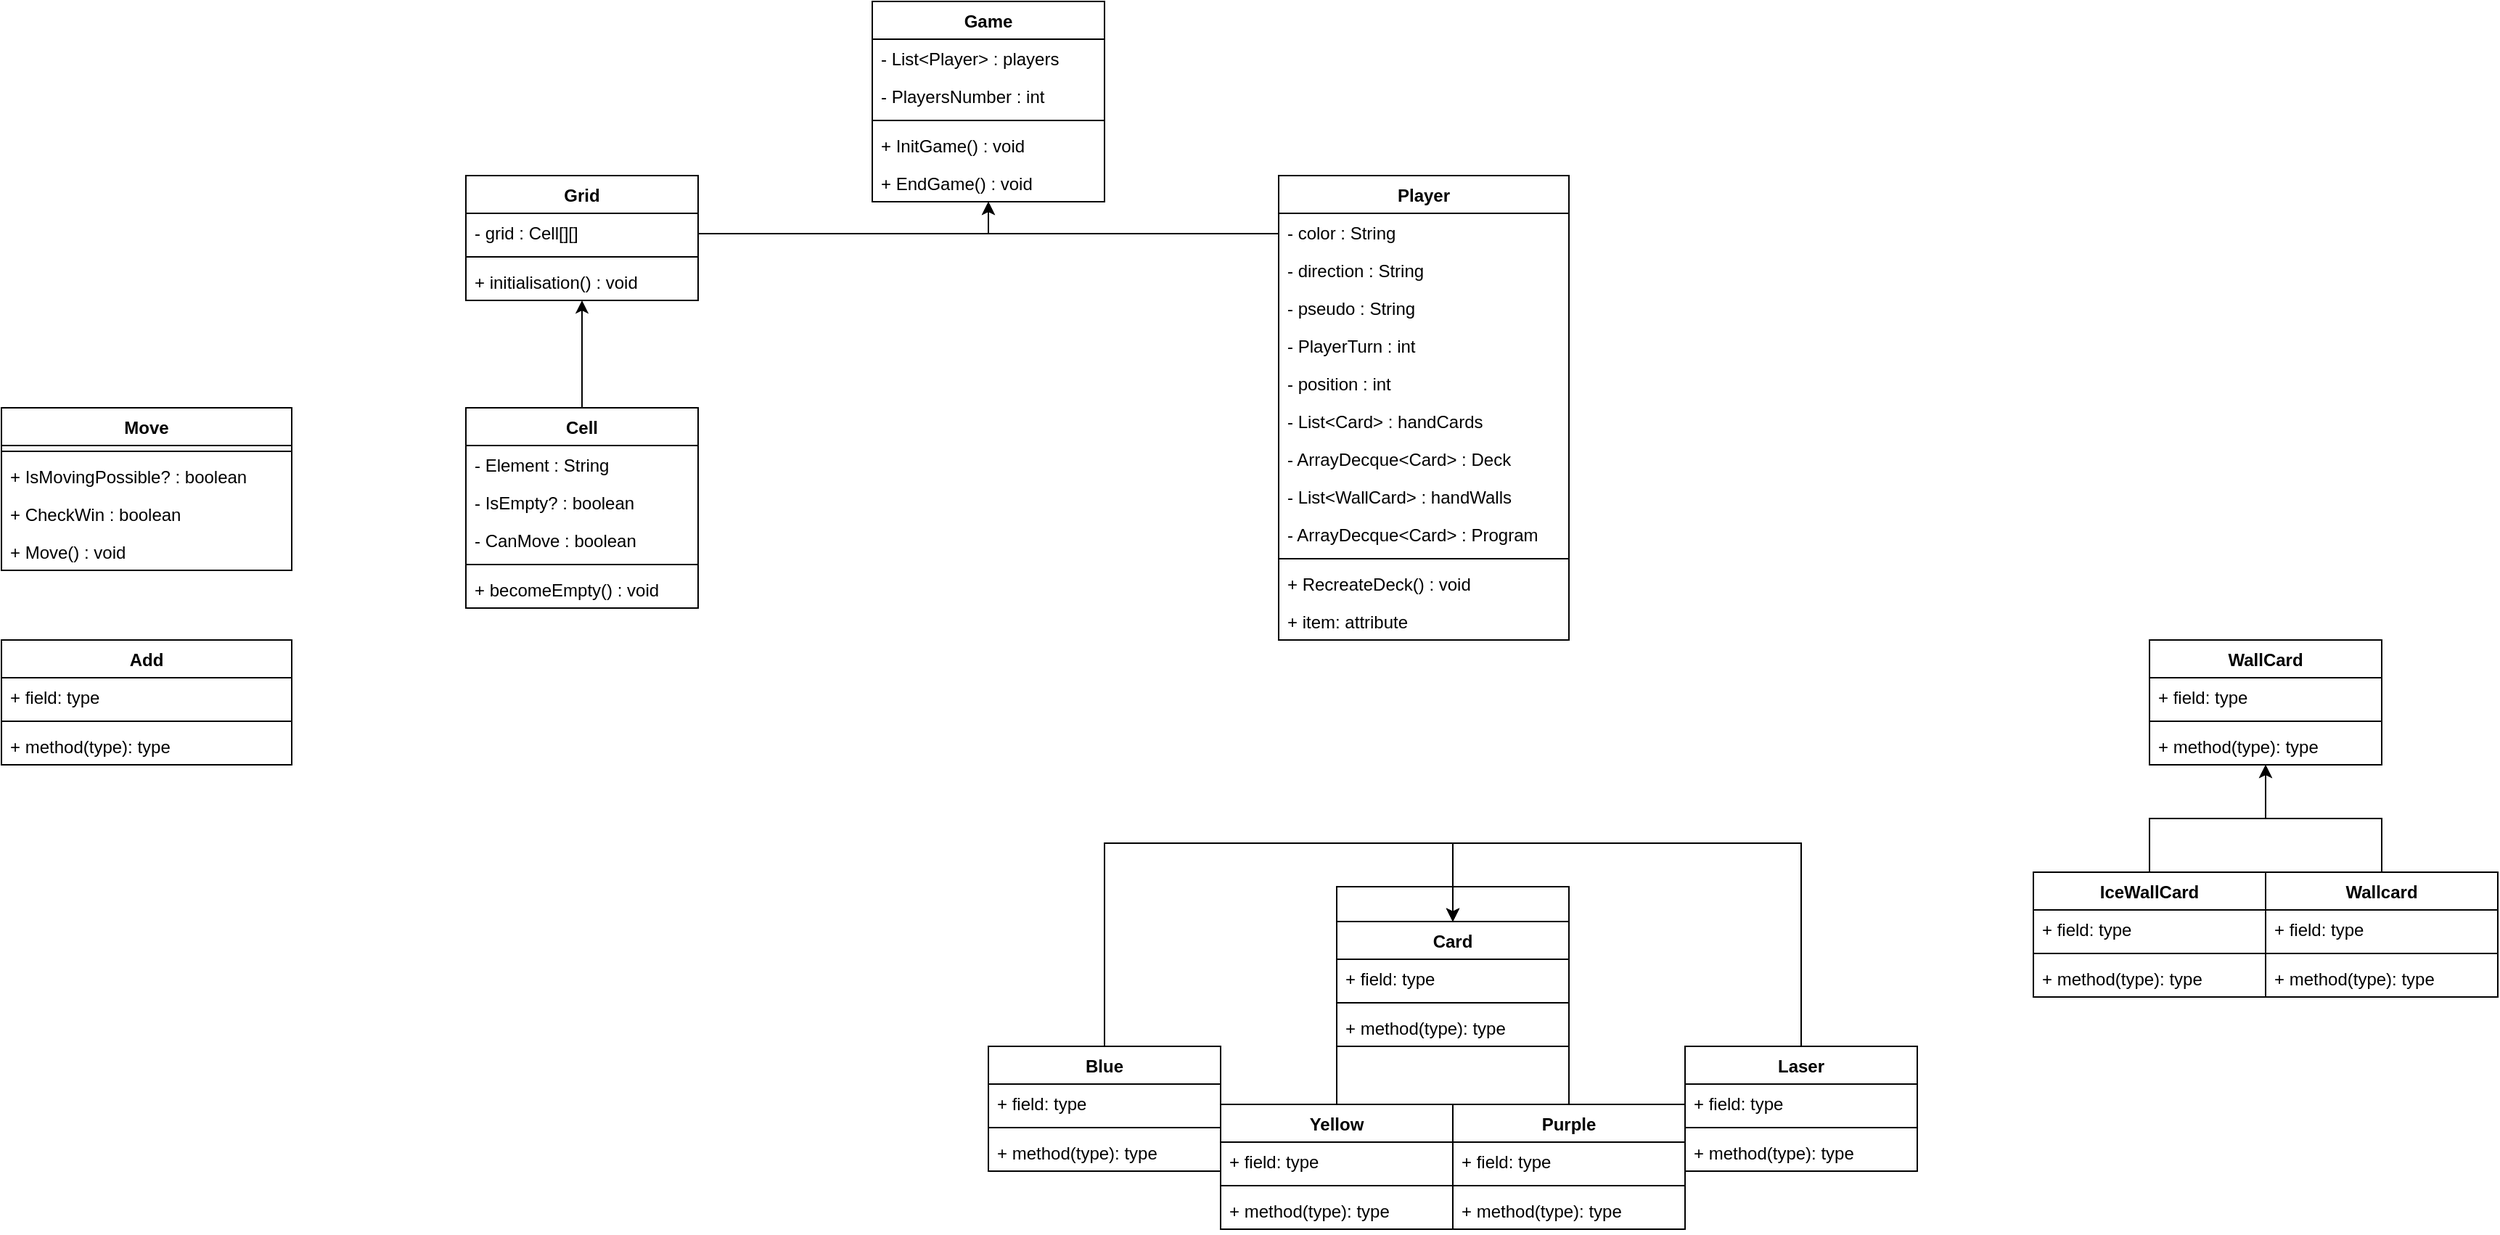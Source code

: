 <mxfile version="12.4.3" type="google" pages="1"><diagram id="YGsi7DLTFu7cuTOc_1il" name="Page-1"><mxGraphModel dx="1038" dy="1749" grid="1" gridSize="10" guides="1" tooltips="1" connect="1" arrows="1" fold="1" page="1" pageScale="1" pageWidth="827" pageHeight="1169" math="0" shadow="0"><root><mxCell id="0"/><mxCell id="1" parent="0"/><mxCell id="g-QeOxw6ADDZB69azUZp-1" value="Game" style="swimlane;fontStyle=1;align=center;verticalAlign=top;childLayout=stackLayout;horizontal=1;startSize=26;horizontalStack=0;resizeParent=1;resizeParentMax=0;resizeLast=0;collapsible=1;marginBottom=0;" parent="1" vertex="1"><mxGeometry x="720" y="-40" width="160" height="138" as="geometry"/></mxCell><mxCell id="g-QeOxw6ADDZB69azUZp-2" value="- List&lt;Player&gt; : players" style="text;strokeColor=none;fillColor=none;align=left;verticalAlign=top;spacingLeft=4;spacingRight=4;overflow=hidden;rotatable=0;points=[[0,0.5],[1,0.5]];portConstraint=eastwest;" parent="g-QeOxw6ADDZB69azUZp-1" vertex="1"><mxGeometry y="26" width="160" height="26" as="geometry"/></mxCell><mxCell id="g-QeOxw6ADDZB69azUZp-125" value="- PlayersNumber : int" style="text;strokeColor=none;fillColor=none;align=left;verticalAlign=top;spacingLeft=4;spacingRight=4;overflow=hidden;rotatable=0;points=[[0,0.5],[1,0.5]];portConstraint=eastwest;" parent="g-QeOxw6ADDZB69azUZp-1" vertex="1"><mxGeometry y="52" width="160" height="26" as="geometry"/></mxCell><mxCell id="g-QeOxw6ADDZB69azUZp-3" value="" style="line;strokeWidth=1;fillColor=none;align=left;verticalAlign=middle;spacingTop=-1;spacingLeft=3;spacingRight=3;rotatable=0;labelPosition=right;points=[];portConstraint=eastwest;" parent="g-QeOxw6ADDZB69azUZp-1" vertex="1"><mxGeometry y="78" width="160" height="8" as="geometry"/></mxCell><mxCell id="T_Rezn_fN1gFYiIHwNKa-2" value="+ InitGame() : void" style="text;strokeColor=none;fillColor=none;align=left;verticalAlign=top;spacingLeft=4;spacingRight=4;overflow=hidden;rotatable=0;points=[[0,0.5],[1,0.5]];portConstraint=eastwest;" vertex="1" parent="g-QeOxw6ADDZB69azUZp-1"><mxGeometry y="86" width="160" height="26" as="geometry"/></mxCell><mxCell id="g-QeOxw6ADDZB69azUZp-4" value="+ EndGame() : void" style="text;strokeColor=none;fillColor=none;align=left;verticalAlign=top;spacingLeft=4;spacingRight=4;overflow=hidden;rotatable=0;points=[[0,0.5],[1,0.5]];portConstraint=eastwest;" parent="g-QeOxw6ADDZB69azUZp-1" vertex="1"><mxGeometry y="112" width="160" height="26" as="geometry"/></mxCell><mxCell id="g-QeOxw6ADDZB69azUZp-26" style="edgeStyle=orthogonalEdgeStyle;rounded=0;orthogonalLoop=1;jettySize=auto;html=1;" parent="1" source="g-QeOxw6ADDZB69azUZp-9" target="g-QeOxw6ADDZB69azUZp-21" edge="1"><mxGeometry relative="1" as="geometry"/></mxCell><mxCell id="g-QeOxw6ADDZB69azUZp-9" value="Cell" style="swimlane;fontStyle=1;align=center;verticalAlign=top;childLayout=stackLayout;horizontal=1;startSize=26;horizontalStack=0;resizeParent=1;resizeParentMax=0;resizeLast=0;collapsible=1;marginBottom=0;" parent="1" vertex="1"><mxGeometry x="440" y="240" width="160" height="138" as="geometry"/></mxCell><mxCell id="g-QeOxw6ADDZB69azUZp-93" value="- Element : String" style="text;strokeColor=none;fillColor=none;align=left;verticalAlign=top;spacingLeft=4;spacingRight=4;overflow=hidden;rotatable=0;points=[[0,0.5],[1,0.5]];portConstraint=eastwest;" parent="g-QeOxw6ADDZB69azUZp-9" vertex="1"><mxGeometry y="26" width="160" height="26" as="geometry"/></mxCell><mxCell id="g-QeOxw6ADDZB69azUZp-114" value="- IsEmpty? : boolean" style="text;strokeColor=none;fillColor=none;align=left;verticalAlign=top;spacingLeft=4;spacingRight=4;overflow=hidden;rotatable=0;points=[[0,0.5],[1,0.5]];portConstraint=eastwest;" parent="g-QeOxw6ADDZB69azUZp-9" vertex="1"><mxGeometry y="52" width="160" height="26" as="geometry"/></mxCell><mxCell id="g-QeOxw6ADDZB69azUZp-126" value="- CanMove : boolean" style="text;strokeColor=none;fillColor=none;align=left;verticalAlign=top;spacingLeft=4;spacingRight=4;overflow=hidden;rotatable=0;points=[[0,0.5],[1,0.5]];portConstraint=eastwest;" parent="g-QeOxw6ADDZB69azUZp-9" vertex="1"><mxGeometry y="78" width="160" height="26" as="geometry"/></mxCell><mxCell id="g-QeOxw6ADDZB69azUZp-11" value="" style="line;strokeWidth=1;fillColor=none;align=left;verticalAlign=middle;spacingTop=-1;spacingLeft=3;spacingRight=3;rotatable=0;labelPosition=right;points=[];portConstraint=eastwest;" parent="g-QeOxw6ADDZB69azUZp-9" vertex="1"><mxGeometry y="104" width="160" height="8" as="geometry"/></mxCell><mxCell id="g-QeOxw6ADDZB69azUZp-12" value="+ becomeEmpty() : void" style="text;strokeColor=none;fillColor=none;align=left;verticalAlign=top;spacingLeft=4;spacingRight=4;overflow=hidden;rotatable=0;points=[[0,0.5],[1,0.5]];portConstraint=eastwest;" parent="g-QeOxw6ADDZB69azUZp-9" vertex="1"><mxGeometry y="112" width="160" height="26" as="geometry"/></mxCell><mxCell id="g-QeOxw6ADDZB69azUZp-25" style="edgeStyle=orthogonalEdgeStyle;rounded=0;orthogonalLoop=1;jettySize=auto;html=1;" parent="1" source="g-QeOxw6ADDZB69azUZp-21" target="g-QeOxw6ADDZB69azUZp-1" edge="1"><mxGeometry relative="1" as="geometry"><Array as="points"><mxPoint x="800" y="120"/></Array></mxGeometry></mxCell><mxCell id="g-QeOxw6ADDZB69azUZp-21" value="Grid" style="swimlane;fontStyle=1;align=center;verticalAlign=top;childLayout=stackLayout;horizontal=1;startSize=26;horizontalStack=0;resizeParent=1;resizeParentMax=0;resizeLast=0;collapsible=1;marginBottom=0;" parent="1" vertex="1"><mxGeometry x="440" y="80" width="160" height="86" as="geometry"/></mxCell><mxCell id="g-QeOxw6ADDZB69azUZp-22" value="- grid : Cell[][]" style="text;strokeColor=none;fillColor=none;align=left;verticalAlign=top;spacingLeft=4;spacingRight=4;overflow=hidden;rotatable=0;points=[[0,0.5],[1,0.5]];portConstraint=eastwest;" parent="g-QeOxw6ADDZB69azUZp-21" vertex="1"><mxGeometry y="26" width="160" height="26" as="geometry"/></mxCell><mxCell id="g-QeOxw6ADDZB69azUZp-23" value="" style="line;strokeWidth=1;fillColor=none;align=left;verticalAlign=middle;spacingTop=-1;spacingLeft=3;spacingRight=3;rotatable=0;labelPosition=right;points=[];portConstraint=eastwest;" parent="g-QeOxw6ADDZB69azUZp-21" vertex="1"><mxGeometry y="52" width="160" height="8" as="geometry"/></mxCell><mxCell id="g-QeOxw6ADDZB69azUZp-24" value="+ initialisation() : void" style="text;strokeColor=none;fillColor=none;align=left;verticalAlign=top;spacingLeft=4;spacingRight=4;overflow=hidden;rotatable=0;points=[[0,0.5],[1,0.5]];portConstraint=eastwest;" parent="g-QeOxw6ADDZB69azUZp-21" vertex="1"><mxGeometry y="60" width="160" height="26" as="geometry"/></mxCell><mxCell id="g-QeOxw6ADDZB69azUZp-54" style="edgeStyle=orthogonalEdgeStyle;rounded=0;orthogonalLoop=1;jettySize=auto;html=1;" parent="1" source="g-QeOxw6ADDZB69azUZp-38" target="g-QeOxw6ADDZB69azUZp-1" edge="1"><mxGeometry relative="1" as="geometry"><Array as="points"><mxPoint x="800" y="120"/></Array></mxGeometry></mxCell><mxCell id="g-QeOxw6ADDZB69azUZp-38" value="Player" style="swimlane;fontStyle=1;align=center;verticalAlign=top;childLayout=stackLayout;horizontal=1;startSize=26;horizontalStack=0;resizeParent=1;resizeParentMax=0;resizeLast=0;collapsible=1;marginBottom=0;" parent="1" vertex="1"><mxGeometry x="1000" y="80" width="200" height="320" as="geometry"/></mxCell><mxCell id="g-QeOxw6ADDZB69azUZp-39" value="- color : String" style="text;strokeColor=none;fillColor=none;align=left;verticalAlign=top;spacingLeft=4;spacingRight=4;overflow=hidden;rotatable=0;points=[[0,0.5],[1,0.5]];portConstraint=eastwest;" parent="g-QeOxw6ADDZB69azUZp-38" vertex="1"><mxGeometry y="26" width="200" height="26" as="geometry"/></mxCell><mxCell id="g-QeOxw6ADDZB69azUZp-127" value="- direction : String" style="text;strokeColor=none;fillColor=none;align=left;verticalAlign=top;spacingLeft=4;spacingRight=4;overflow=hidden;rotatable=0;points=[[0,0.5],[1,0.5]];portConstraint=eastwest;" parent="g-QeOxw6ADDZB69azUZp-38" vertex="1"><mxGeometry y="52" width="200" height="26" as="geometry"/></mxCell><mxCell id="T_Rezn_fN1gFYiIHwNKa-3" value="- pseudo : String" style="text;strokeColor=none;fillColor=none;align=left;verticalAlign=top;spacingLeft=4;spacingRight=4;overflow=hidden;rotatable=0;points=[[0,0.5],[1,0.5]];portConstraint=eastwest;" vertex="1" parent="g-QeOxw6ADDZB69azUZp-38"><mxGeometry y="78" width="200" height="26" as="geometry"/></mxCell><mxCell id="T_Rezn_fN1gFYiIHwNKa-1" value="- PlayerTurn : int" style="text;strokeColor=none;fillColor=none;align=left;verticalAlign=top;spacingLeft=4;spacingRight=4;overflow=hidden;rotatable=0;points=[[0,0.5],[1,0.5]];portConstraint=eastwest;" vertex="1" parent="g-QeOxw6ADDZB69azUZp-38"><mxGeometry y="104" width="200" height="26" as="geometry"/></mxCell><mxCell id="T_Rezn_fN1gFYiIHwNKa-4" value="- position : int" style="text;strokeColor=none;fillColor=none;align=left;verticalAlign=top;spacingLeft=4;spacingRight=4;overflow=hidden;rotatable=0;points=[[0,0.5],[1,0.5]];portConstraint=eastwest;" vertex="1" parent="g-QeOxw6ADDZB69azUZp-38"><mxGeometry y="130" width="200" height="26" as="geometry"/></mxCell><mxCell id="T_Rezn_fN1gFYiIHwNKa-5" value="- List&lt;Card&gt; : handCards" style="text;strokeColor=none;fillColor=none;align=left;verticalAlign=top;spacingLeft=4;spacingRight=4;overflow=hidden;rotatable=0;points=[[0,0.5],[1,0.5]];portConstraint=eastwest;" vertex="1" parent="g-QeOxw6ADDZB69azUZp-38"><mxGeometry y="156" width="200" height="26" as="geometry"/></mxCell><mxCell id="T_Rezn_fN1gFYiIHwNKa-7" value="- ArrayDecque&lt;Card&gt; : Deck" style="text;strokeColor=none;fillColor=none;align=left;verticalAlign=top;spacingLeft=4;spacingRight=4;overflow=hidden;rotatable=0;points=[[0,0.5],[1,0.5]];portConstraint=eastwest;" vertex="1" parent="g-QeOxw6ADDZB69azUZp-38"><mxGeometry y="182" width="200" height="26" as="geometry"/></mxCell><mxCell id="T_Rezn_fN1gFYiIHwNKa-6" value="- List&lt;WallCard&gt; : handWalls " style="text;strokeColor=none;fillColor=none;align=left;verticalAlign=top;spacingLeft=4;spacingRight=4;overflow=hidden;rotatable=0;points=[[0,0.5],[1,0.5]];portConstraint=eastwest;" vertex="1" parent="g-QeOxw6ADDZB69azUZp-38"><mxGeometry y="208" width="200" height="26" as="geometry"/></mxCell><mxCell id="T_Rezn_fN1gFYiIHwNKa-8" value="- ArrayDecque&lt;Card&gt; : Program" style="text;strokeColor=none;fillColor=none;align=left;verticalAlign=top;spacingLeft=4;spacingRight=4;overflow=hidden;rotatable=0;points=[[0,0.5],[1,0.5]];portConstraint=eastwest;" vertex="1" parent="g-QeOxw6ADDZB69azUZp-38"><mxGeometry y="234" width="200" height="26" as="geometry"/></mxCell><mxCell id="g-QeOxw6ADDZB69azUZp-40" value="" style="line;strokeWidth=1;fillColor=none;align=left;verticalAlign=middle;spacingTop=-1;spacingLeft=3;spacingRight=3;rotatable=0;labelPosition=right;points=[];portConstraint=eastwest;" parent="g-QeOxw6ADDZB69azUZp-38" vertex="1"><mxGeometry y="260" width="200" height="8" as="geometry"/></mxCell><mxCell id="g-QeOxw6ADDZB69azUZp-41" value="+ RecreateDeck() : void" style="text;strokeColor=none;fillColor=none;align=left;verticalAlign=top;spacingLeft=4;spacingRight=4;overflow=hidden;rotatable=0;points=[[0,0.5],[1,0.5]];portConstraint=eastwest;" parent="g-QeOxw6ADDZB69azUZp-38" vertex="1"><mxGeometry y="268" width="200" height="26" as="geometry"/></mxCell><mxCell id="T_Rezn_fN1gFYiIHwNKa-9" value="+ item: attribute" style="text;strokeColor=none;fillColor=none;align=left;verticalAlign=top;spacingLeft=4;spacingRight=4;overflow=hidden;rotatable=0;points=[[0,0.5],[1,0.5]];portConstraint=eastwest;" vertex="1" parent="g-QeOxw6ADDZB69azUZp-38"><mxGeometry y="294" width="200" height="26" as="geometry"/></mxCell><mxCell id="g-QeOxw6ADDZB69azUZp-42" value="Card" style="swimlane;fontStyle=1;align=center;verticalAlign=top;childLayout=stackLayout;horizontal=1;startSize=26;horizontalStack=0;resizeParent=1;resizeParentMax=0;resizeLast=0;collapsible=1;marginBottom=0;" parent="1" vertex="1"><mxGeometry x="1040" y="594" width="160" height="86" as="geometry"/></mxCell><mxCell id="g-QeOxw6ADDZB69azUZp-43" value="+ field: type" style="text;strokeColor=none;fillColor=none;align=left;verticalAlign=top;spacingLeft=4;spacingRight=4;overflow=hidden;rotatable=0;points=[[0,0.5],[1,0.5]];portConstraint=eastwest;" parent="g-QeOxw6ADDZB69azUZp-42" vertex="1"><mxGeometry y="26" width="160" height="26" as="geometry"/></mxCell><mxCell id="g-QeOxw6ADDZB69azUZp-44" value="" style="line;strokeWidth=1;fillColor=none;align=left;verticalAlign=middle;spacingTop=-1;spacingLeft=3;spacingRight=3;rotatable=0;labelPosition=right;points=[];portConstraint=eastwest;" parent="g-QeOxw6ADDZB69azUZp-42" vertex="1"><mxGeometry y="52" width="160" height="8" as="geometry"/></mxCell><mxCell id="g-QeOxw6ADDZB69azUZp-45" value="+ method(type): type" style="text;strokeColor=none;fillColor=none;align=left;verticalAlign=top;spacingLeft=4;spacingRight=4;overflow=hidden;rotatable=0;points=[[0,0.5],[1,0.5]];portConstraint=eastwest;" parent="g-QeOxw6ADDZB69azUZp-42" vertex="1"><mxGeometry y="60" width="160" height="26" as="geometry"/></mxCell><mxCell id="g-QeOxw6ADDZB69azUZp-68" style="edgeStyle=orthogonalEdgeStyle;rounded=0;orthogonalLoop=1;jettySize=auto;html=1;" parent="1" source="g-QeOxw6ADDZB69azUZp-46" target="g-QeOxw6ADDZB69azUZp-42" edge="1"><mxGeometry relative="1" as="geometry"><Array as="points"><mxPoint x="1040" y="570"/><mxPoint x="1120" y="570"/></Array></mxGeometry></mxCell><mxCell id="g-QeOxw6ADDZB69azUZp-46" value="Yellow" style="swimlane;fontStyle=1;align=center;verticalAlign=top;childLayout=stackLayout;horizontal=1;startSize=26;horizontalStack=0;resizeParent=1;resizeParentMax=0;resizeLast=0;collapsible=1;marginBottom=0;" parent="1" vertex="1"><mxGeometry x="960" y="720" width="160" height="86" as="geometry"/></mxCell><mxCell id="g-QeOxw6ADDZB69azUZp-47" value="+ field: type" style="text;strokeColor=none;fillColor=none;align=left;verticalAlign=top;spacingLeft=4;spacingRight=4;overflow=hidden;rotatable=0;points=[[0,0.5],[1,0.5]];portConstraint=eastwest;" parent="g-QeOxw6ADDZB69azUZp-46" vertex="1"><mxGeometry y="26" width="160" height="26" as="geometry"/></mxCell><mxCell id="g-QeOxw6ADDZB69azUZp-48" value="" style="line;strokeWidth=1;fillColor=none;align=left;verticalAlign=middle;spacingTop=-1;spacingLeft=3;spacingRight=3;rotatable=0;labelPosition=right;points=[];portConstraint=eastwest;" parent="g-QeOxw6ADDZB69azUZp-46" vertex="1"><mxGeometry y="52" width="160" height="8" as="geometry"/></mxCell><mxCell id="g-QeOxw6ADDZB69azUZp-49" value="+ method(type): type" style="text;strokeColor=none;fillColor=none;align=left;verticalAlign=top;spacingLeft=4;spacingRight=4;overflow=hidden;rotatable=0;points=[[0,0.5],[1,0.5]];portConstraint=eastwest;" parent="g-QeOxw6ADDZB69azUZp-46" vertex="1"><mxGeometry y="60" width="160" height="26" as="geometry"/></mxCell><mxCell id="g-QeOxw6ADDZB69azUZp-67" style="edgeStyle=orthogonalEdgeStyle;rounded=0;orthogonalLoop=1;jettySize=auto;html=1;" parent="1" source="g-QeOxw6ADDZB69azUZp-50" target="g-QeOxw6ADDZB69azUZp-42" edge="1"><mxGeometry relative="1" as="geometry"><Array as="points"><mxPoint x="880" y="540"/><mxPoint x="1120" y="540"/></Array></mxGeometry></mxCell><mxCell id="g-QeOxw6ADDZB69azUZp-50" value="Blue" style="swimlane;fontStyle=1;align=center;verticalAlign=top;childLayout=stackLayout;horizontal=1;startSize=26;horizontalStack=0;resizeParent=1;resizeParentMax=0;resizeLast=0;collapsible=1;marginBottom=0;" parent="1" vertex="1"><mxGeometry x="800" y="680" width="160" height="86" as="geometry"/></mxCell><mxCell id="g-QeOxw6ADDZB69azUZp-51" value="+ field: type" style="text;strokeColor=none;fillColor=none;align=left;verticalAlign=top;spacingLeft=4;spacingRight=4;overflow=hidden;rotatable=0;points=[[0,0.5],[1,0.5]];portConstraint=eastwest;" parent="g-QeOxw6ADDZB69azUZp-50" vertex="1"><mxGeometry y="26" width="160" height="26" as="geometry"/></mxCell><mxCell id="g-QeOxw6ADDZB69azUZp-52" value="" style="line;strokeWidth=1;fillColor=none;align=left;verticalAlign=middle;spacingTop=-1;spacingLeft=3;spacingRight=3;rotatable=0;labelPosition=right;points=[];portConstraint=eastwest;" parent="g-QeOxw6ADDZB69azUZp-50" vertex="1"><mxGeometry y="52" width="160" height="8" as="geometry"/></mxCell><mxCell id="g-QeOxw6ADDZB69azUZp-53" value="+ method(type): type" style="text;strokeColor=none;fillColor=none;align=left;verticalAlign=top;spacingLeft=4;spacingRight=4;overflow=hidden;rotatable=0;points=[[0,0.5],[1,0.5]];portConstraint=eastwest;" parent="g-QeOxw6ADDZB69azUZp-50" vertex="1"><mxGeometry y="60" width="160" height="26" as="geometry"/></mxCell><mxCell id="g-QeOxw6ADDZB69azUZp-69" style="edgeStyle=orthogonalEdgeStyle;rounded=0;orthogonalLoop=1;jettySize=auto;html=1;" parent="1" source="g-QeOxw6ADDZB69azUZp-59" target="g-QeOxw6ADDZB69azUZp-42" edge="1"><mxGeometry relative="1" as="geometry"><Array as="points"><mxPoint x="1200" y="570"/><mxPoint x="1120" y="570"/></Array></mxGeometry></mxCell><mxCell id="g-QeOxw6ADDZB69azUZp-59" value="Purple" style="swimlane;fontStyle=1;align=center;verticalAlign=top;childLayout=stackLayout;horizontal=1;startSize=26;horizontalStack=0;resizeParent=1;resizeParentMax=0;resizeLast=0;collapsible=1;marginBottom=0;" parent="1" vertex="1"><mxGeometry x="1120" y="720" width="160" height="86" as="geometry"/></mxCell><mxCell id="g-QeOxw6ADDZB69azUZp-60" value="+ field: type" style="text;strokeColor=none;fillColor=none;align=left;verticalAlign=top;spacingLeft=4;spacingRight=4;overflow=hidden;rotatable=0;points=[[0,0.5],[1,0.5]];portConstraint=eastwest;" parent="g-QeOxw6ADDZB69azUZp-59" vertex="1"><mxGeometry y="26" width="160" height="26" as="geometry"/></mxCell><mxCell id="g-QeOxw6ADDZB69azUZp-61" value="" style="line;strokeWidth=1;fillColor=none;align=left;verticalAlign=middle;spacingTop=-1;spacingLeft=3;spacingRight=3;rotatable=0;labelPosition=right;points=[];portConstraint=eastwest;" parent="g-QeOxw6ADDZB69azUZp-59" vertex="1"><mxGeometry y="52" width="160" height="8" as="geometry"/></mxCell><mxCell id="g-QeOxw6ADDZB69azUZp-62" value="+ method(type): type" style="text;strokeColor=none;fillColor=none;align=left;verticalAlign=top;spacingLeft=4;spacingRight=4;overflow=hidden;rotatable=0;points=[[0,0.5],[1,0.5]];portConstraint=eastwest;" parent="g-QeOxw6ADDZB69azUZp-59" vertex="1"><mxGeometry y="60" width="160" height="26" as="geometry"/></mxCell><mxCell id="g-QeOxw6ADDZB69azUZp-70" style="edgeStyle=orthogonalEdgeStyle;rounded=0;orthogonalLoop=1;jettySize=auto;html=1;" parent="1" source="g-QeOxw6ADDZB69azUZp-63" target="g-QeOxw6ADDZB69azUZp-42" edge="1"><mxGeometry relative="1" as="geometry"><Array as="points"><mxPoint x="1360" y="540"/><mxPoint x="1120" y="540"/></Array></mxGeometry></mxCell><mxCell id="g-QeOxw6ADDZB69azUZp-63" value="Laser" style="swimlane;fontStyle=1;align=center;verticalAlign=top;childLayout=stackLayout;horizontal=1;startSize=26;horizontalStack=0;resizeParent=1;resizeParentMax=0;resizeLast=0;collapsible=1;marginBottom=0;" parent="1" vertex="1"><mxGeometry x="1280" y="680" width="160" height="86" as="geometry"/></mxCell><mxCell id="g-QeOxw6ADDZB69azUZp-64" value="+ field: type" style="text;strokeColor=none;fillColor=none;align=left;verticalAlign=top;spacingLeft=4;spacingRight=4;overflow=hidden;rotatable=0;points=[[0,0.5],[1,0.5]];portConstraint=eastwest;" parent="g-QeOxw6ADDZB69azUZp-63" vertex="1"><mxGeometry y="26" width="160" height="26" as="geometry"/></mxCell><mxCell id="g-QeOxw6ADDZB69azUZp-65" value="" style="line;strokeWidth=1;fillColor=none;align=left;verticalAlign=middle;spacingTop=-1;spacingLeft=3;spacingRight=3;rotatable=0;labelPosition=right;points=[];portConstraint=eastwest;" parent="g-QeOxw6ADDZB69azUZp-63" vertex="1"><mxGeometry y="52" width="160" height="8" as="geometry"/></mxCell><mxCell id="g-QeOxw6ADDZB69azUZp-66" value="+ method(type): type" style="text;strokeColor=none;fillColor=none;align=left;verticalAlign=top;spacingLeft=4;spacingRight=4;overflow=hidden;rotatable=0;points=[[0,0.5],[1,0.5]];portConstraint=eastwest;" parent="g-QeOxw6ADDZB69azUZp-63" vertex="1"><mxGeometry y="60" width="160" height="26" as="geometry"/></mxCell><mxCell id="g-QeOxw6ADDZB69azUZp-71" value="WallCard" style="swimlane;fontStyle=1;align=center;verticalAlign=top;childLayout=stackLayout;horizontal=1;startSize=26;horizontalStack=0;resizeParent=1;resizeParentMax=0;resizeLast=0;collapsible=1;marginBottom=0;" parent="1" vertex="1"><mxGeometry x="1600" y="400" width="160" height="86" as="geometry"/></mxCell><mxCell id="g-QeOxw6ADDZB69azUZp-72" value="+ field: type" style="text;strokeColor=none;fillColor=none;align=left;verticalAlign=top;spacingLeft=4;spacingRight=4;overflow=hidden;rotatable=0;points=[[0,0.5],[1,0.5]];portConstraint=eastwest;" parent="g-QeOxw6ADDZB69azUZp-71" vertex="1"><mxGeometry y="26" width="160" height="26" as="geometry"/></mxCell><mxCell id="g-QeOxw6ADDZB69azUZp-73" value="" style="line;strokeWidth=1;fillColor=none;align=left;verticalAlign=middle;spacingTop=-1;spacingLeft=3;spacingRight=3;rotatable=0;labelPosition=right;points=[];portConstraint=eastwest;" parent="g-QeOxw6ADDZB69azUZp-71" vertex="1"><mxGeometry y="52" width="160" height="8" as="geometry"/></mxCell><mxCell id="g-QeOxw6ADDZB69azUZp-74" value="+ method(type): type" style="text;strokeColor=none;fillColor=none;align=left;verticalAlign=top;spacingLeft=4;spacingRight=4;overflow=hidden;rotatable=0;points=[[0,0.5],[1,0.5]];portConstraint=eastwest;" parent="g-QeOxw6ADDZB69azUZp-71" vertex="1"><mxGeometry y="60" width="160" height="26" as="geometry"/></mxCell><mxCell id="g-QeOxw6ADDZB69azUZp-84" style="edgeStyle=orthogonalEdgeStyle;rounded=0;orthogonalLoop=1;jettySize=auto;html=1;" parent="1" source="g-QeOxw6ADDZB69azUZp-76" target="g-QeOxw6ADDZB69azUZp-71" edge="1"><mxGeometry relative="1" as="geometry"/></mxCell><mxCell id="g-QeOxw6ADDZB69azUZp-76" value="Wallcard" style="swimlane;fontStyle=1;align=center;verticalAlign=top;childLayout=stackLayout;horizontal=1;startSize=26;horizontalStack=0;resizeParent=1;resizeParentMax=0;resizeLast=0;collapsible=1;marginBottom=0;" parent="1" vertex="1"><mxGeometry x="1680" y="560" width="160" height="86" as="geometry"/></mxCell><mxCell id="g-QeOxw6ADDZB69azUZp-77" value="+ field: type" style="text;strokeColor=none;fillColor=none;align=left;verticalAlign=top;spacingLeft=4;spacingRight=4;overflow=hidden;rotatable=0;points=[[0,0.5],[1,0.5]];portConstraint=eastwest;" parent="g-QeOxw6ADDZB69azUZp-76" vertex="1"><mxGeometry y="26" width="160" height="26" as="geometry"/></mxCell><mxCell id="g-QeOxw6ADDZB69azUZp-78" value="" style="line;strokeWidth=1;fillColor=none;align=left;verticalAlign=middle;spacingTop=-1;spacingLeft=3;spacingRight=3;rotatable=0;labelPosition=right;points=[];portConstraint=eastwest;" parent="g-QeOxw6ADDZB69azUZp-76" vertex="1"><mxGeometry y="52" width="160" height="8" as="geometry"/></mxCell><mxCell id="g-QeOxw6ADDZB69azUZp-79" value="+ method(type): type" style="text;strokeColor=none;fillColor=none;align=left;verticalAlign=top;spacingLeft=4;spacingRight=4;overflow=hidden;rotatable=0;points=[[0,0.5],[1,0.5]];portConstraint=eastwest;" parent="g-QeOxw6ADDZB69azUZp-76" vertex="1"><mxGeometry y="60" width="160" height="26" as="geometry"/></mxCell><mxCell id="g-QeOxw6ADDZB69azUZp-85" style="edgeStyle=orthogonalEdgeStyle;rounded=0;orthogonalLoop=1;jettySize=auto;html=1;" parent="1" source="g-QeOxw6ADDZB69azUZp-80" target="g-QeOxw6ADDZB69azUZp-71" edge="1"><mxGeometry relative="1" as="geometry"/></mxCell><mxCell id="g-QeOxw6ADDZB69azUZp-80" value="IceWallCard" style="swimlane;fontStyle=1;align=center;verticalAlign=top;childLayout=stackLayout;horizontal=1;startSize=26;horizontalStack=0;resizeParent=1;resizeParentMax=0;resizeLast=0;collapsible=1;marginBottom=0;" parent="1" vertex="1"><mxGeometry x="1520" y="560" width="160" height="86" as="geometry"/></mxCell><mxCell id="g-QeOxw6ADDZB69azUZp-81" value="+ field: type" style="text;strokeColor=none;fillColor=none;align=left;verticalAlign=top;spacingLeft=4;spacingRight=4;overflow=hidden;rotatable=0;points=[[0,0.5],[1,0.5]];portConstraint=eastwest;" parent="g-QeOxw6ADDZB69azUZp-80" vertex="1"><mxGeometry y="26" width="160" height="26" as="geometry"/></mxCell><mxCell id="g-QeOxw6ADDZB69azUZp-82" value="" style="line;strokeWidth=1;fillColor=none;align=left;verticalAlign=middle;spacingTop=-1;spacingLeft=3;spacingRight=3;rotatable=0;labelPosition=right;points=[];portConstraint=eastwest;" parent="g-QeOxw6ADDZB69azUZp-80" vertex="1"><mxGeometry y="52" width="160" height="8" as="geometry"/></mxCell><mxCell id="g-QeOxw6ADDZB69azUZp-83" value="+ method(type): type" style="text;strokeColor=none;fillColor=none;align=left;verticalAlign=top;spacingLeft=4;spacingRight=4;overflow=hidden;rotatable=0;points=[[0,0.5],[1,0.5]];portConstraint=eastwest;" parent="g-QeOxw6ADDZB69azUZp-80" vertex="1"><mxGeometry y="60" width="160" height="26" as="geometry"/></mxCell><mxCell id="g-QeOxw6ADDZB69azUZp-107" value="Move" style="swimlane;fontStyle=1;align=center;verticalAlign=top;childLayout=stackLayout;horizontal=1;startSize=26;horizontalStack=0;resizeParent=1;resizeParentMax=0;resizeLast=0;collapsible=1;marginBottom=0;" parent="1" vertex="1"><mxGeometry x="120" y="240" width="200" height="112" as="geometry"/></mxCell><mxCell id="g-QeOxw6ADDZB69azUZp-109" value="" style="line;strokeWidth=1;fillColor=none;align=left;verticalAlign=middle;spacingTop=-1;spacingLeft=3;spacingRight=3;rotatable=0;labelPosition=right;points=[];portConstraint=eastwest;" parent="g-QeOxw6ADDZB69azUZp-107" vertex="1"><mxGeometry y="26" width="200" height="8" as="geometry"/></mxCell><mxCell id="g-QeOxw6ADDZB69azUZp-110" value="+ IsMovingPossible? : boolean" style="text;strokeColor=none;fillColor=none;align=left;verticalAlign=top;spacingLeft=4;spacingRight=4;overflow=hidden;rotatable=0;points=[[0,0.5],[1,0.5]];portConstraint=eastwest;" parent="g-QeOxw6ADDZB69azUZp-107" vertex="1"><mxGeometry y="34" width="200" height="26" as="geometry"/></mxCell><mxCell id="g-QeOxw6ADDZB69azUZp-113" value="+ CheckWin : boolean" style="text;strokeColor=none;fillColor=none;align=left;verticalAlign=top;spacingLeft=4;spacingRight=4;overflow=hidden;rotatable=0;points=[[0,0.5],[1,0.5]];portConstraint=eastwest;" parent="g-QeOxw6ADDZB69azUZp-107" vertex="1"><mxGeometry y="60" width="200" height="26" as="geometry"/></mxCell><mxCell id="g-QeOxw6ADDZB69azUZp-106" value="+ Move() : void" style="text;strokeColor=none;fillColor=none;align=left;verticalAlign=top;spacingLeft=4;spacingRight=4;overflow=hidden;rotatable=0;points=[[0,0.5],[1,0.5]];portConstraint=eastwest;" parent="g-QeOxw6ADDZB69azUZp-107" vertex="1"><mxGeometry y="86" width="200" height="26" as="geometry"/></mxCell><mxCell id="g-QeOxw6ADDZB69azUZp-121" value="Add" style="swimlane;fontStyle=1;align=center;verticalAlign=top;childLayout=stackLayout;horizontal=1;startSize=26;horizontalStack=0;resizeParent=1;resizeParentMax=0;resizeLast=0;collapsible=1;marginBottom=0;" parent="1" vertex="1"><mxGeometry x="120" y="400" width="200" height="86" as="geometry"/></mxCell><mxCell id="g-QeOxw6ADDZB69azUZp-122" value="+ field: type" style="text;strokeColor=none;fillColor=none;align=left;verticalAlign=top;spacingLeft=4;spacingRight=4;overflow=hidden;rotatable=0;points=[[0,0.5],[1,0.5]];portConstraint=eastwest;" parent="g-QeOxw6ADDZB69azUZp-121" vertex="1"><mxGeometry y="26" width="200" height="26" as="geometry"/></mxCell><mxCell id="g-QeOxw6ADDZB69azUZp-123" value="" style="line;strokeWidth=1;fillColor=none;align=left;verticalAlign=middle;spacingTop=-1;spacingLeft=3;spacingRight=3;rotatable=0;labelPosition=right;points=[];portConstraint=eastwest;" parent="g-QeOxw6ADDZB69azUZp-121" vertex="1"><mxGeometry y="52" width="200" height="8" as="geometry"/></mxCell><mxCell id="g-QeOxw6ADDZB69azUZp-124" value="+ method(type): type" style="text;strokeColor=none;fillColor=none;align=left;verticalAlign=top;spacingLeft=4;spacingRight=4;overflow=hidden;rotatable=0;points=[[0,0.5],[1,0.5]];portConstraint=eastwest;" parent="g-QeOxw6ADDZB69azUZp-121" vertex="1"><mxGeometry y="60" width="200" height="26" as="geometry"/></mxCell></root></mxGraphModel></diagram></mxfile>